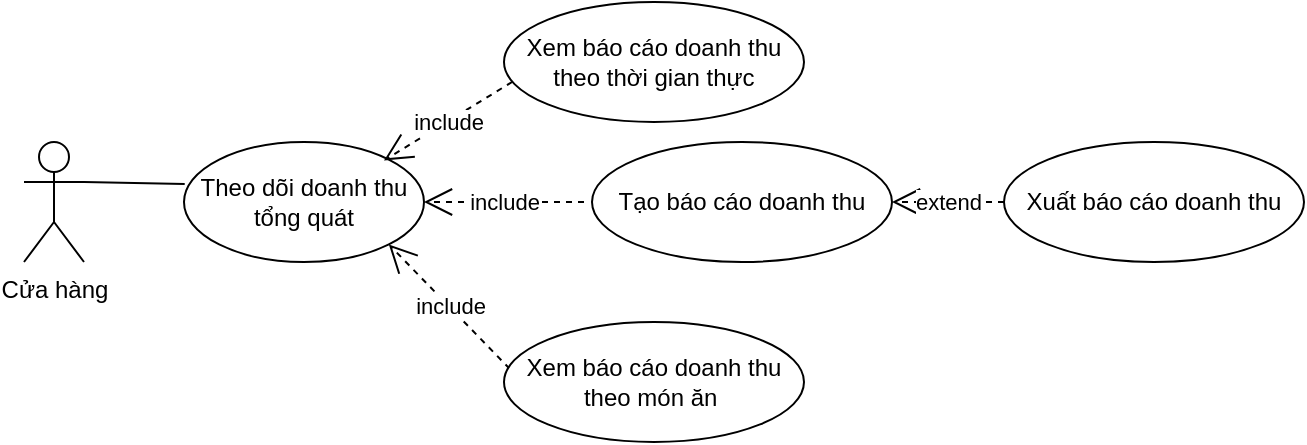 <mxfile version="24.7.12">
  <diagram name="Trang-1" id="vZduVZOq_j4X1eiv5NNS">
    <mxGraphModel dx="1050" dy="557" grid="1" gridSize="10" guides="1" tooltips="1" connect="1" arrows="1" fold="1" page="1" pageScale="1" pageWidth="827" pageHeight="1169" math="0" shadow="0">
      <root>
        <mxCell id="0" />
        <mxCell id="1" parent="0" />
        <mxCell id="VTcTIrr650SpjjPLl0pr-1" value="Cửa hàng" style="shape=umlActor;verticalLabelPosition=bottom;verticalAlign=top;html=1;outlineConnect=0;" parent="1" vertex="1">
          <mxGeometry x="130" y="180" width="30" height="60" as="geometry" />
        </mxCell>
        <mxCell id="VTcTIrr650SpjjPLl0pr-4" value="Theo dõi doanh thu tổng quát&lt;span style=&quot;color: rgba(0, 0, 0, 0); font-family: monospace; font-size: 0px; text-align: start; text-wrap: nowrap;&quot;&gt;3CmxGraphModel%3E%3Croot%3E%3CmxCell%20id%3D%220%22%2F%3E%3CmxCell%20id%3D%221%22%20parent%3D%220%22%2F%3E%3CmxCell%20id%3D%222%22%20value%3D%22Xem%20th%C3%B4ng%20tin%26amp%3Bnbsp%3B%22%20style%3D%22ellipse%3BwhiteSpace%3Dwrap%3Bhtml%3D1%3B%22%20vertex%3D%221%22%20parent%3D%221%22%3E%3CmxGeometry%20x%3D%22200%22%20y%3D%22110%22%20width%3D%22120%22%20height%3D%2260%22%20as%3D%22geometry%22%2F%3E%3C%2FmxCell%3E%3C%2Froot%3E%3C%2FmxGraphModel%3E&lt;/span&gt;" style="ellipse;whiteSpace=wrap;html=1;" parent="1" vertex="1">
          <mxGeometry x="210" y="180" width="120" height="60" as="geometry" />
        </mxCell>
        <mxCell id="VTcTIrr650SpjjPLl0pr-7" value="" style="endArrow=none;html=1;rounded=0;exitX=1;exitY=0.333;exitDx=0;exitDy=0;exitPerimeter=0;entryX=0.003;entryY=0.35;entryDx=0;entryDy=0;entryPerimeter=0;" parent="1" source="VTcTIrr650SpjjPLl0pr-1" target="VTcTIrr650SpjjPLl0pr-4" edge="1">
          <mxGeometry width="50" height="50" relative="1" as="geometry">
            <mxPoint x="170" y="210" as="sourcePoint" />
            <mxPoint x="210" y="160" as="targetPoint" />
          </mxGeometry>
        </mxCell>
        <mxCell id="VTcTIrr650SpjjPLl0pr-9" value="include" style="endArrow=open;endSize=12;dashed=1;html=1;rounded=0;entryX=1;entryY=1;entryDx=0;entryDy=0;exitX=0.019;exitY=0.39;exitDx=0;exitDy=0;exitPerimeter=0;" parent="1" target="VTcTIrr650SpjjPLl0pr-4" edge="1" source="xuDNLZyKbS83_cdKIYBV-2">
          <mxGeometry width="160" relative="1" as="geometry">
            <mxPoint x="592.48" y="321.8" as="sourcePoint" />
            <mxPoint x="522.48" y="321.8" as="targetPoint" />
            <mxPoint as="offset" />
          </mxGeometry>
        </mxCell>
        <mxCell id="VTcTIrr650SpjjPLl0pr-14" value="include" style="endArrow=open;endSize=12;dashed=1;html=1;rounded=0;entryX=0.923;entryY=0.29;entryDx=0;entryDy=0;entryPerimeter=0;exitX=0.04;exitY=0.705;exitDx=0;exitDy=0;exitPerimeter=0;" parent="1" edge="1">
          <mxGeometry width="160" relative="1" as="geometry">
            <mxPoint x="374.04" y="150.0" as="sourcePoint" />
            <mxPoint x="310" y="189.2" as="targetPoint" />
            <mxPoint as="offset" />
          </mxGeometry>
        </mxCell>
        <mxCell id="VTcTIrr650SpjjPLl0pr-15" value="include" style="endArrow=open;endSize=12;dashed=1;html=1;rounded=0;entryX=1;entryY=0.5;entryDx=0;entryDy=0;" parent="1" target="VTcTIrr650SpjjPLl0pr-4" edge="1">
          <mxGeometry width="160" relative="1" as="geometry">
            <mxPoint x="410" y="210" as="sourcePoint" />
            <mxPoint x="490.0" y="220" as="targetPoint" />
            <mxPoint as="offset" />
          </mxGeometry>
        </mxCell>
        <mxCell id="VTcTIrr650SpjjPLl0pr-16" value="extend" style="endArrow=open;endSize=12;dashed=1;html=1;rounded=0;entryX=1;entryY=0.5;entryDx=0;entryDy=0;" parent="1" target="xuDNLZyKbS83_cdKIYBV-3" edge="1">
          <mxGeometry width="160" relative="1" as="geometry">
            <mxPoint x="620" y="210" as="sourcePoint" />
            <mxPoint x="499.996" y="345.212" as="targetPoint" />
            <mxPoint as="offset" />
          </mxGeometry>
        </mxCell>
        <mxCell id="xuDNLZyKbS83_cdKIYBV-1" value="Xem báo cáo doanh thu theo thời gian thực" style="ellipse;whiteSpace=wrap;html=1;" vertex="1" parent="1">
          <mxGeometry x="370" y="110" width="150" height="60" as="geometry" />
        </mxCell>
        <mxCell id="xuDNLZyKbS83_cdKIYBV-2" value="Xem báo cáo doanh thu theo món ăn&amp;nbsp;" style="ellipse;whiteSpace=wrap;html=1;" vertex="1" parent="1">
          <mxGeometry x="370" y="270" width="150" height="60" as="geometry" />
        </mxCell>
        <mxCell id="xuDNLZyKbS83_cdKIYBV-3" value="Tạo báo cáo doanh thu" style="ellipse;whiteSpace=wrap;html=1;" vertex="1" parent="1">
          <mxGeometry x="414" y="180" width="150" height="60" as="geometry" />
        </mxCell>
        <mxCell id="xuDNLZyKbS83_cdKIYBV-4" value="Xuất báo cáo doanh thu" style="ellipse;whiteSpace=wrap;html=1;" vertex="1" parent="1">
          <mxGeometry x="620" y="180" width="150" height="60" as="geometry" />
        </mxCell>
      </root>
    </mxGraphModel>
  </diagram>
</mxfile>
